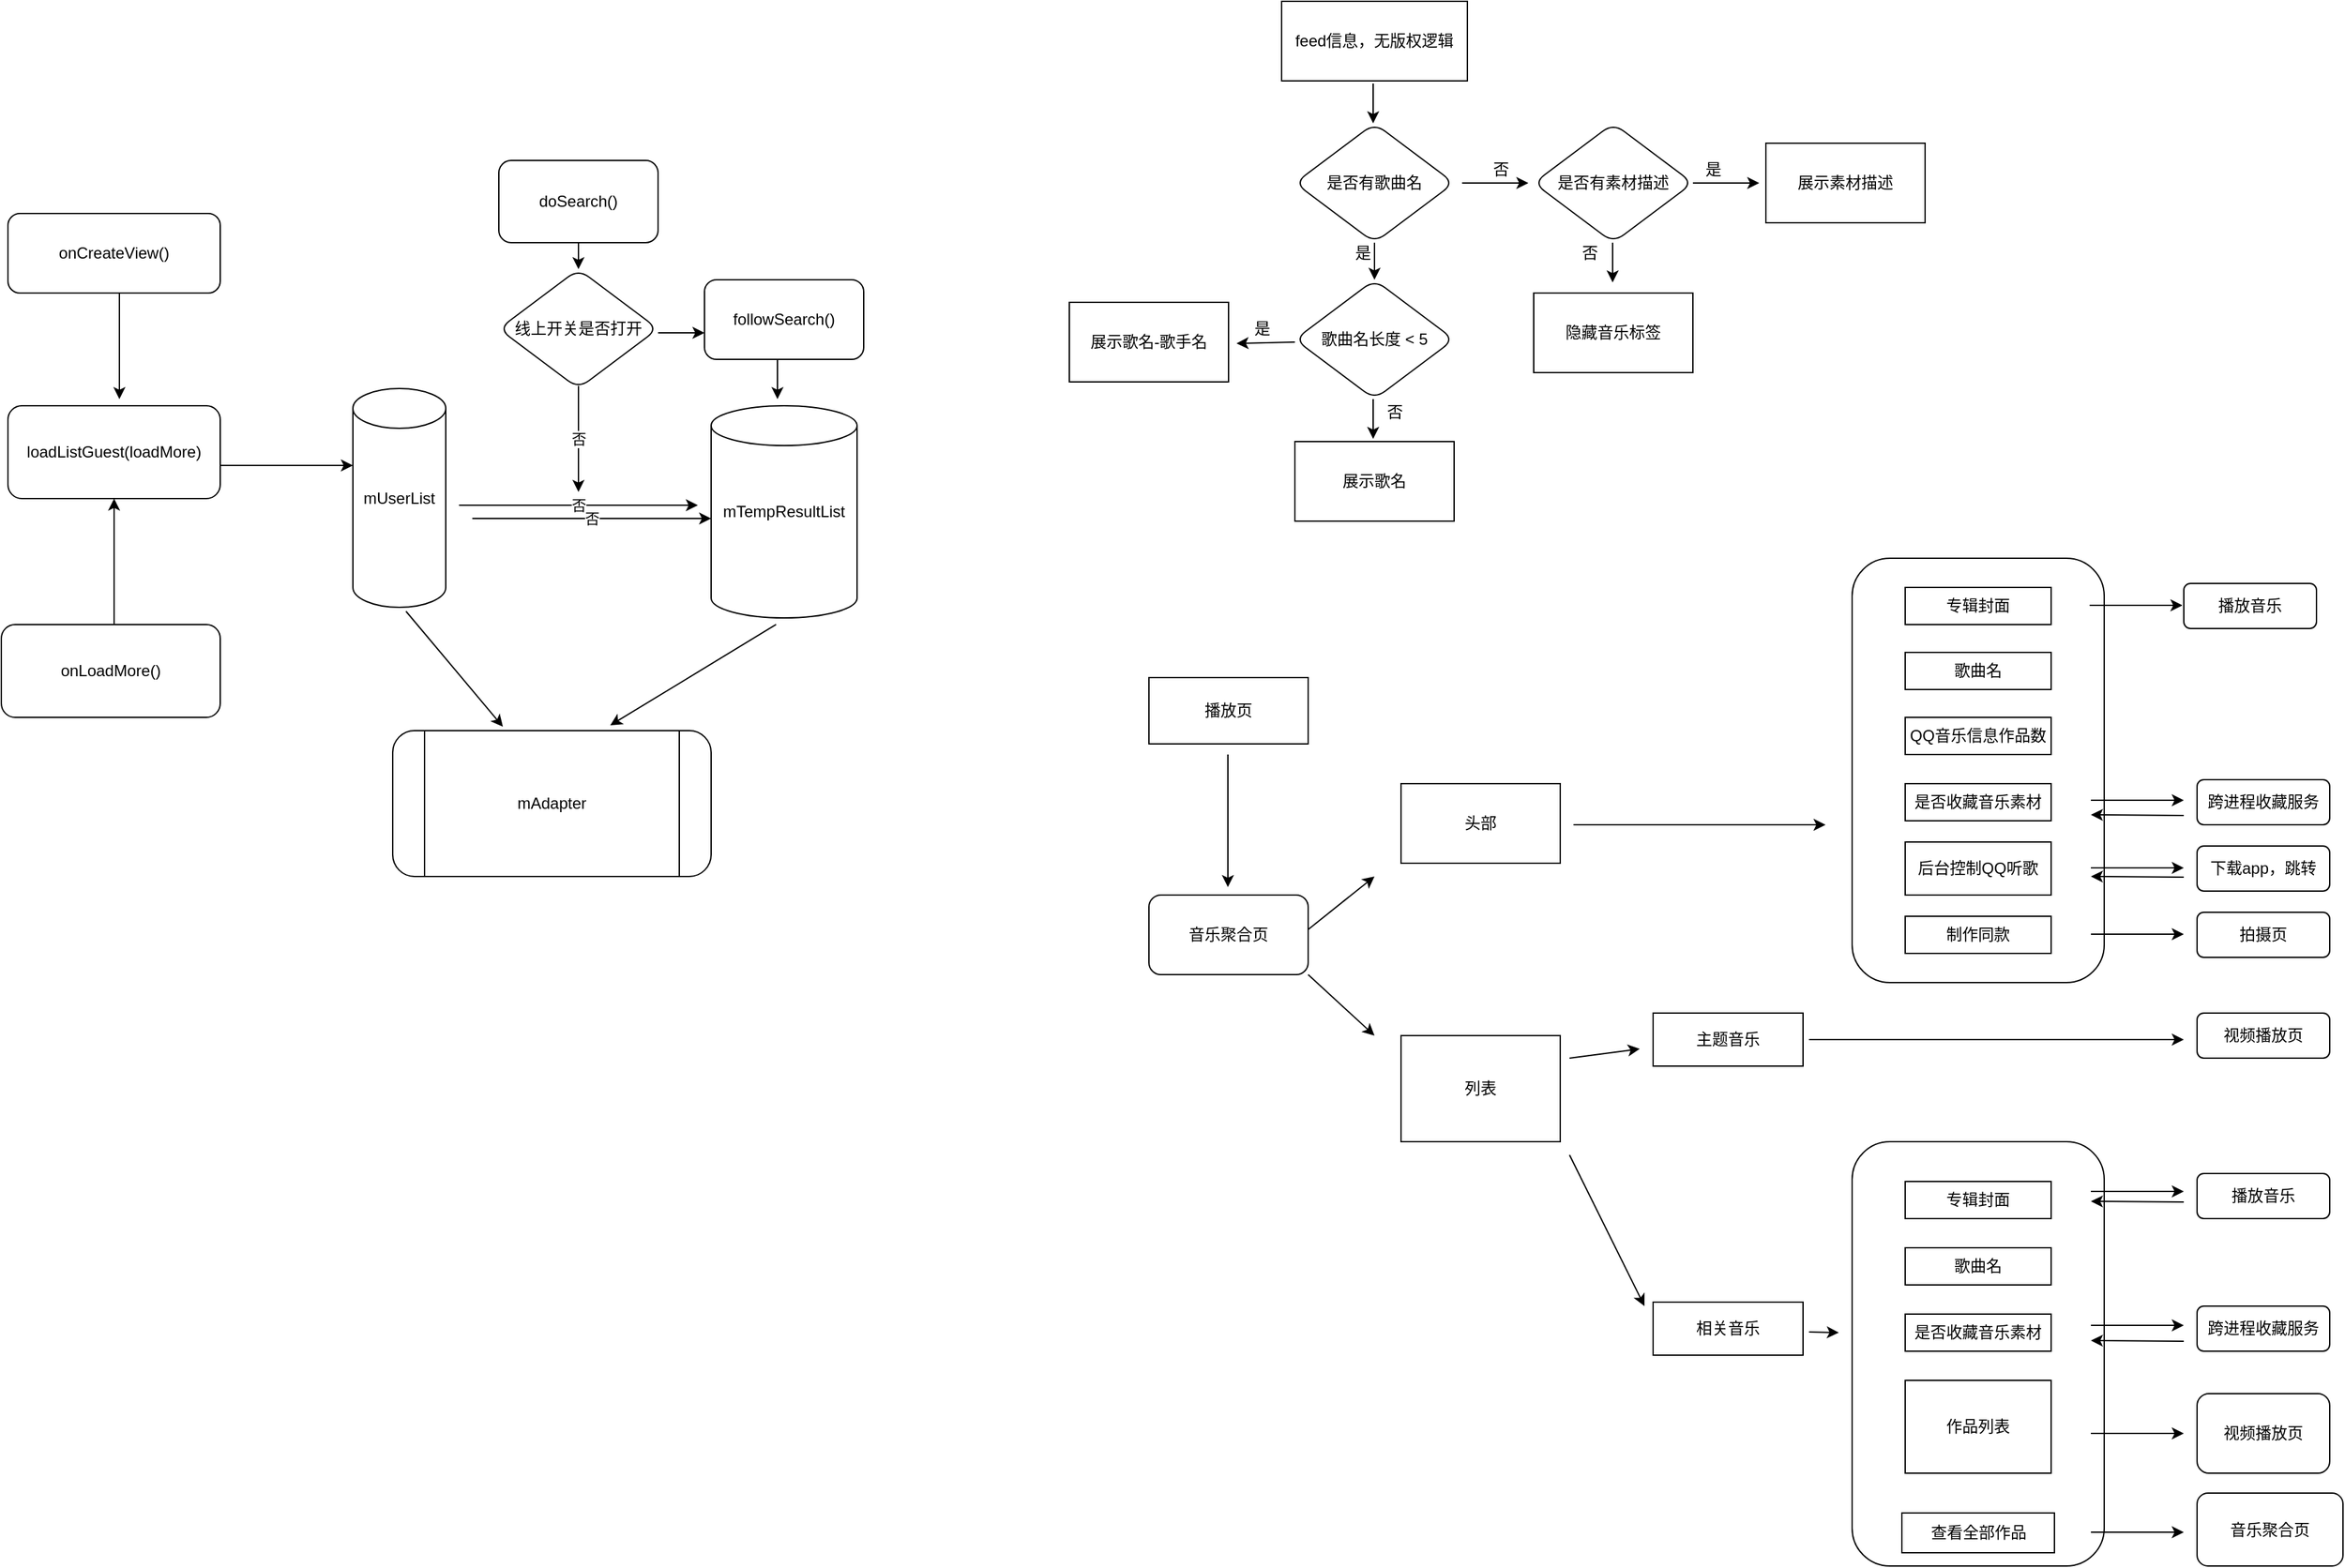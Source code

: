 <mxfile version="14.2.6" type="github">
  <diagram id="C5RBs43oDa-KdzZeNtuy" name="Page-1">
    <mxGraphModel dx="1366" dy="1077" grid="1" gridSize="10" guides="1" tooltips="1" connect="1" arrows="1" fold="1" page="1" pageScale="1" pageWidth="827" pageHeight="1169" math="0" shadow="0">
      <root>
        <mxCell id="WIyWlLk6GJQsqaUBKTNV-0" />
        <mxCell id="WIyWlLk6GJQsqaUBKTNV-1" parent="WIyWlLk6GJQsqaUBKTNV-0" />
        <mxCell id="u4Krdq1TLc-PLypIlkcH-72" value="" style="rounded=1;whiteSpace=wrap;html=1;" vertex="1" parent="WIyWlLk6GJQsqaUBKTNV-1">
          <mxGeometry x="1620" y="1070" width="190" height="320" as="geometry" />
        </mxCell>
        <mxCell id="u4Krdq1TLc-PLypIlkcH-71" value="" style="rounded=1;whiteSpace=wrap;html=1;" vertex="1" parent="WIyWlLk6GJQsqaUBKTNV-1">
          <mxGeometry x="1620" y="630" width="190" height="320" as="geometry" />
        </mxCell>
        <mxCell id="YWnqTMK4vvO137Hc1w3v-5" value="loadListGuest(loadMore)" style="rounded=1;whiteSpace=wrap;html=1;" parent="WIyWlLk6GJQsqaUBKTNV-1" vertex="1">
          <mxGeometry x="230" y="515" width="160" height="70" as="geometry" />
        </mxCell>
        <mxCell id="YWnqTMK4vvO137Hc1w3v-6" value="onCreateView()" style="rounded=1;whiteSpace=wrap;html=1;" parent="WIyWlLk6GJQsqaUBKTNV-1" vertex="1">
          <mxGeometry x="230" y="370" width="160" height="60" as="geometry" />
        </mxCell>
        <mxCell id="YWnqTMK4vvO137Hc1w3v-8" value="onLoadMore()" style="rounded=1;whiteSpace=wrap;html=1;" parent="WIyWlLk6GJQsqaUBKTNV-1" vertex="1">
          <mxGeometry x="225" y="680" width="165" height="70" as="geometry" />
        </mxCell>
        <mxCell id="YWnqTMK4vvO137Hc1w3v-9" value="mUserList" style="shape=cylinder2;whiteSpace=wrap;html=1;boundedLbl=1;backgroundOutline=1;size=15;rounded=1;" parent="WIyWlLk6GJQsqaUBKTNV-1" vertex="1">
          <mxGeometry x="490" y="502" width="70" height="165" as="geometry" />
        </mxCell>
        <mxCell id="YWnqTMK4vvO137Hc1w3v-19" value="mTempResultList" style="shape=cylinder2;whiteSpace=wrap;html=1;boundedLbl=1;backgroundOutline=1;size=15;rounded=1;" parent="WIyWlLk6GJQsqaUBKTNV-1" vertex="1">
          <mxGeometry x="760" y="515" width="110" height="160" as="geometry" />
        </mxCell>
        <mxCell id="YWnqTMK4vvO137Hc1w3v-23" value="mAdapter" style="shape=process;whiteSpace=wrap;html=1;backgroundOutline=1;rounded=1;" parent="WIyWlLk6GJQsqaUBKTNV-1" vertex="1">
          <mxGeometry x="520" y="760" width="240" height="110" as="geometry" />
        </mxCell>
        <mxCell id="YWnqTMK4vvO137Hc1w3v-26" value="" style="endArrow=classic;html=1;entryX=0.683;entryY=-0.036;entryDx=0;entryDy=0;entryPerimeter=0;exitX=0.445;exitY=1.031;exitDx=0;exitDy=0;exitPerimeter=0;" parent="WIyWlLk6GJQsqaUBKTNV-1" source="YWnqTMK4vvO137Hc1w3v-19" target="YWnqTMK4vvO137Hc1w3v-23" edge="1">
          <mxGeometry relative="1" as="geometry">
            <mxPoint x="780" y="610" as="sourcePoint" />
            <mxPoint x="880" y="610" as="targetPoint" />
          </mxGeometry>
        </mxCell>
        <mxCell id="YWnqTMK4vvO137Hc1w3v-54" value="线上开关是否打开" style="rhombus;whiteSpace=wrap;html=1;rounded=1;" parent="WIyWlLk6GJQsqaUBKTNV-1" vertex="1">
          <mxGeometry x="600" y="412" width="120" height="90" as="geometry" />
        </mxCell>
        <mxCell id="YWnqTMK4vvO137Hc1w3v-59" value="followSearch()" style="rounded=1;whiteSpace=wrap;html=1;" parent="WIyWlLk6GJQsqaUBKTNV-1" vertex="1">
          <mxGeometry x="755" y="420" width="120" height="60" as="geometry" />
        </mxCell>
        <mxCell id="YWnqTMK4vvO137Hc1w3v-60" value="&lt;span&gt;doSearch()&lt;/span&gt;" style="rounded=1;whiteSpace=wrap;html=1;" parent="WIyWlLk6GJQsqaUBKTNV-1" vertex="1">
          <mxGeometry x="600" y="330" width="120" height="62" as="geometry" />
        </mxCell>
        <mxCell id="YWnqTMK4vvO137Hc1w3v-61" value="" style="endArrow=classic;html=1;" parent="WIyWlLk6GJQsqaUBKTNV-1" edge="1">
          <mxGeometry relative="1" as="geometry">
            <mxPoint x="390" y="560" as="sourcePoint" />
            <mxPoint x="490" y="560" as="targetPoint" />
          </mxGeometry>
        </mxCell>
        <mxCell id="YWnqTMK4vvO137Hc1w3v-63" value="" style="endArrow=classic;html=1;" parent="WIyWlLk6GJQsqaUBKTNV-1" edge="1">
          <mxGeometry relative="1" as="geometry">
            <mxPoint x="314" y="430" as="sourcePoint" />
            <mxPoint x="314" y="510" as="targetPoint" />
          </mxGeometry>
        </mxCell>
        <mxCell id="YWnqTMK4vvO137Hc1w3v-65" value="" style="endArrow=classic;html=1;entryX=0.5;entryY=1;entryDx=0;entryDy=0;" parent="WIyWlLk6GJQsqaUBKTNV-1" target="YWnqTMK4vvO137Hc1w3v-5" edge="1">
          <mxGeometry relative="1" as="geometry">
            <mxPoint x="310" y="680" as="sourcePoint" />
            <mxPoint x="410" y="680" as="targetPoint" />
          </mxGeometry>
        </mxCell>
        <mxCell id="YWnqTMK4vvO137Hc1w3v-71" value="" style="endArrow=classic;html=1;" parent="WIyWlLk6GJQsqaUBKTNV-1" edge="1">
          <mxGeometry relative="1" as="geometry">
            <mxPoint x="570" y="590" as="sourcePoint" />
            <mxPoint x="750" y="590" as="targetPoint" />
          </mxGeometry>
        </mxCell>
        <mxCell id="YWnqTMK4vvO137Hc1w3v-72" value="否" style="edgeLabel;resizable=0;html=1;align=center;verticalAlign=middle;" parent="YWnqTMK4vvO137Hc1w3v-71" connectable="0" vertex="1">
          <mxGeometry relative="1" as="geometry" />
        </mxCell>
        <mxCell id="YWnqTMK4vvO137Hc1w3v-73" value="" style="endArrow=classic;html=1;" parent="WIyWlLk6GJQsqaUBKTNV-1" edge="1">
          <mxGeometry relative="1" as="geometry">
            <mxPoint x="660" y="500" as="sourcePoint" />
            <mxPoint x="660" y="580" as="targetPoint" />
          </mxGeometry>
        </mxCell>
        <mxCell id="YWnqTMK4vvO137Hc1w3v-74" value="否" style="edgeLabel;resizable=0;html=1;align=center;verticalAlign=middle;" parent="YWnqTMK4vvO137Hc1w3v-73" connectable="0" vertex="1">
          <mxGeometry relative="1" as="geometry" />
        </mxCell>
        <mxCell id="YWnqTMK4vvO137Hc1w3v-75" value="" style="endArrow=classic;html=1;" parent="WIyWlLk6GJQsqaUBKTNV-1" edge="1">
          <mxGeometry relative="1" as="geometry">
            <mxPoint x="720" y="460" as="sourcePoint" />
            <mxPoint x="755" y="460" as="targetPoint" />
          </mxGeometry>
        </mxCell>
        <mxCell id="YWnqTMK4vvO137Hc1w3v-77" value="" style="endArrow=classic;html=1;" parent="WIyWlLk6GJQsqaUBKTNV-1" edge="1">
          <mxGeometry relative="1" as="geometry">
            <mxPoint x="660" y="392" as="sourcePoint" />
            <mxPoint x="660" y="412" as="targetPoint" />
          </mxGeometry>
        </mxCell>
        <mxCell id="YWnqTMK4vvO137Hc1w3v-79" value="" style="endArrow=classic;html=1;entryX=0.346;entryY=-0.027;entryDx=0;entryDy=0;entryPerimeter=0;" parent="WIyWlLk6GJQsqaUBKTNV-1" target="YWnqTMK4vvO137Hc1w3v-23" edge="1">
          <mxGeometry relative="1" as="geometry">
            <mxPoint x="530" y="670" as="sourcePoint" />
            <mxPoint x="630" y="670" as="targetPoint" />
          </mxGeometry>
        </mxCell>
        <mxCell id="YWnqTMK4vvO137Hc1w3v-84" value="" style="endArrow=classic;html=1;" parent="WIyWlLk6GJQsqaUBKTNV-1" edge="1">
          <mxGeometry relative="1" as="geometry">
            <mxPoint x="810" y="480" as="sourcePoint" />
            <mxPoint x="810" y="510" as="targetPoint" />
          </mxGeometry>
        </mxCell>
        <mxCell id="u4Krdq1TLc-PLypIlkcH-4" value="" style="edgeStyle=orthogonalEdgeStyle;rounded=0;orthogonalLoop=1;jettySize=auto;html=1;" edge="1" parent="WIyWlLk6GJQsqaUBKTNV-1" source="u4Krdq1TLc-PLypIlkcH-0" target="u4Krdq1TLc-PLypIlkcH-2">
          <mxGeometry relative="1" as="geometry" />
        </mxCell>
        <mxCell id="u4Krdq1TLc-PLypIlkcH-0" value="是否有歌曲名" style="rhombus;whiteSpace=wrap;html=1;rounded=1;" vertex="1" parent="WIyWlLk6GJQsqaUBKTNV-1">
          <mxGeometry x="1200" y="302" width="120" height="90" as="geometry" />
        </mxCell>
        <mxCell id="u4Krdq1TLc-PLypIlkcH-1" value="feed信息，无版权逻辑" style="rounded=0;whiteSpace=wrap;html=1;" vertex="1" parent="WIyWlLk6GJQsqaUBKTNV-1">
          <mxGeometry x="1190" y="210" width="140" height="60" as="geometry" />
        </mxCell>
        <mxCell id="u4Krdq1TLc-PLypIlkcH-2" value="歌曲名长度 &amp;lt; 5" style="rhombus;whiteSpace=wrap;html=1;rounded=1;" vertex="1" parent="WIyWlLk6GJQsqaUBKTNV-1">
          <mxGeometry x="1200" y="420" width="120" height="90" as="geometry" />
        </mxCell>
        <mxCell id="u4Krdq1TLc-PLypIlkcH-3" value="展示歌名-歌手名" style="whiteSpace=wrap;html=1;" vertex="1" parent="WIyWlLk6GJQsqaUBKTNV-1">
          <mxGeometry x="1030" y="437" width="120" height="60" as="geometry" />
        </mxCell>
        <mxCell id="u4Krdq1TLc-PLypIlkcH-6" value="是" style="text;html=1;align=center;verticalAlign=middle;resizable=0;points=[];autosize=1;" vertex="1" parent="WIyWlLk6GJQsqaUBKTNV-1">
          <mxGeometry x="1236" y="390" width="30" height="20" as="geometry" />
        </mxCell>
        <mxCell id="u4Krdq1TLc-PLypIlkcH-7" value="是否有素材描述" style="rhombus;whiteSpace=wrap;html=1;rounded=1;" vertex="1" parent="WIyWlLk6GJQsqaUBKTNV-1">
          <mxGeometry x="1380" y="302" width="120" height="90" as="geometry" />
        </mxCell>
        <mxCell id="u4Krdq1TLc-PLypIlkcH-8" value="" style="endArrow=classic;html=1;entryX=0;entryY=0.5;entryDx=0;entryDy=0;" edge="1" parent="WIyWlLk6GJQsqaUBKTNV-1">
          <mxGeometry width="50" height="50" relative="1" as="geometry">
            <mxPoint x="1326" y="347" as="sourcePoint" />
            <mxPoint x="1376" y="347" as="targetPoint" />
          </mxGeometry>
        </mxCell>
        <mxCell id="u4Krdq1TLc-PLypIlkcH-9" value="展示素材描述" style="whiteSpace=wrap;html=1;" vertex="1" parent="WIyWlLk6GJQsqaUBKTNV-1">
          <mxGeometry x="1555" y="317" width="120" height="60" as="geometry" />
        </mxCell>
        <mxCell id="u4Krdq1TLc-PLypIlkcH-10" value="隐藏音乐标签" style="whiteSpace=wrap;html=1;" vertex="1" parent="WIyWlLk6GJQsqaUBKTNV-1">
          <mxGeometry x="1380" y="430" width="120" height="60" as="geometry" />
        </mxCell>
        <mxCell id="u4Krdq1TLc-PLypIlkcH-11" value="展示歌名" style="whiteSpace=wrap;html=1;" vertex="1" parent="WIyWlLk6GJQsqaUBKTNV-1">
          <mxGeometry x="1200" y="542" width="120" height="60" as="geometry" />
        </mxCell>
        <mxCell id="u4Krdq1TLc-PLypIlkcH-12" value="否" style="text;html=1;align=center;verticalAlign=middle;resizable=0;points=[];autosize=1;" vertex="1" parent="WIyWlLk6GJQsqaUBKTNV-1">
          <mxGeometry x="1340" y="327" width="30" height="20" as="geometry" />
        </mxCell>
        <mxCell id="u4Krdq1TLc-PLypIlkcH-14" value="" style="endArrow=classic;html=1;exitX=0.5;exitY=1;exitDx=0;exitDy=0;" edge="1" parent="WIyWlLk6GJQsqaUBKTNV-1">
          <mxGeometry width="50" height="50" relative="1" as="geometry">
            <mxPoint x="1439.5" y="392" as="sourcePoint" />
            <mxPoint x="1439.5" y="422" as="targetPoint" />
          </mxGeometry>
        </mxCell>
        <mxCell id="u4Krdq1TLc-PLypIlkcH-15" value="否" style="text;html=1;align=center;verticalAlign=middle;resizable=0;points=[];autosize=1;" vertex="1" parent="WIyWlLk6GJQsqaUBKTNV-1">
          <mxGeometry x="1407" y="390" width="30" height="20" as="geometry" />
        </mxCell>
        <mxCell id="u4Krdq1TLc-PLypIlkcH-16" value="" style="endArrow=classic;html=1;entryX=0;entryY=0.5;entryDx=0;entryDy=0;" edge="1" parent="WIyWlLk6GJQsqaUBKTNV-1">
          <mxGeometry width="50" height="50" relative="1" as="geometry">
            <mxPoint x="1500" y="347" as="sourcePoint" />
            <mxPoint x="1550" y="347" as="targetPoint" />
          </mxGeometry>
        </mxCell>
        <mxCell id="u4Krdq1TLc-PLypIlkcH-17" value="是" style="text;html=1;align=center;verticalAlign=middle;resizable=0;points=[];autosize=1;" vertex="1" parent="WIyWlLk6GJQsqaUBKTNV-1">
          <mxGeometry x="1160" y="447" width="30" height="20" as="geometry" />
        </mxCell>
        <mxCell id="u4Krdq1TLc-PLypIlkcH-18" value="" style="endArrow=classic;html=1;entryX=-0.133;entryY=1.05;entryDx=0;entryDy=0;entryPerimeter=0;" edge="1" parent="WIyWlLk6GJQsqaUBKTNV-1" target="u4Krdq1TLc-PLypIlkcH-17">
          <mxGeometry width="50" height="50" relative="1" as="geometry">
            <mxPoint x="1200" y="467" as="sourcePoint" />
            <mxPoint x="1250" y="417" as="targetPoint" />
          </mxGeometry>
        </mxCell>
        <mxCell id="u4Krdq1TLc-PLypIlkcH-21" value="否" style="text;html=1;align=center;verticalAlign=middle;resizable=0;points=[];autosize=1;" vertex="1" parent="WIyWlLk6GJQsqaUBKTNV-1">
          <mxGeometry x="1260" y="510" width="30" height="20" as="geometry" />
        </mxCell>
        <mxCell id="u4Krdq1TLc-PLypIlkcH-23" value="" style="endArrow=classic;html=1;exitX=0.5;exitY=1;exitDx=0;exitDy=0;" edge="1" parent="WIyWlLk6GJQsqaUBKTNV-1">
          <mxGeometry width="50" height="50" relative="1" as="geometry">
            <mxPoint x="1259" y="510" as="sourcePoint" />
            <mxPoint x="1259" y="540" as="targetPoint" />
          </mxGeometry>
        </mxCell>
        <mxCell id="u4Krdq1TLc-PLypIlkcH-25" value="" style="endArrow=classic;html=1;exitX=0.5;exitY=1;exitDx=0;exitDy=0;" edge="1" parent="WIyWlLk6GJQsqaUBKTNV-1">
          <mxGeometry width="50" height="50" relative="1" as="geometry">
            <mxPoint x="1259" y="272" as="sourcePoint" />
            <mxPoint x="1259" y="302" as="targetPoint" />
          </mxGeometry>
        </mxCell>
        <mxCell id="u4Krdq1TLc-PLypIlkcH-26" value="是" style="text;html=1;align=center;verticalAlign=middle;resizable=0;points=[];autosize=1;" vertex="1" parent="WIyWlLk6GJQsqaUBKTNV-1">
          <mxGeometry x="1500" y="327" width="30" height="20" as="geometry" />
        </mxCell>
        <mxCell id="u4Krdq1TLc-PLypIlkcH-27" value="播放页" style="rounded=0;whiteSpace=wrap;html=1;" vertex="1" parent="WIyWlLk6GJQsqaUBKTNV-1">
          <mxGeometry x="1090" y="720" width="120" height="50" as="geometry" />
        </mxCell>
        <mxCell id="u4Krdq1TLc-PLypIlkcH-28" value="音乐聚合页" style="rounded=1;whiteSpace=wrap;html=1;" vertex="1" parent="WIyWlLk6GJQsqaUBKTNV-1">
          <mxGeometry x="1090" y="884" width="120" height="60" as="geometry" />
        </mxCell>
        <mxCell id="u4Krdq1TLc-PLypIlkcH-29" value="头部" style="rounded=0;whiteSpace=wrap;html=1;" vertex="1" parent="WIyWlLk6GJQsqaUBKTNV-1">
          <mxGeometry x="1280" y="800" width="120" height="60" as="geometry" />
        </mxCell>
        <mxCell id="u4Krdq1TLc-PLypIlkcH-31" value="列表" style="rounded=0;whiteSpace=wrap;html=1;" vertex="1" parent="WIyWlLk6GJQsqaUBKTNV-1">
          <mxGeometry x="1280" y="990" width="120" height="80" as="geometry" />
        </mxCell>
        <mxCell id="u4Krdq1TLc-PLypIlkcH-32" value="专辑封面" style="rounded=0;whiteSpace=wrap;html=1;" vertex="1" parent="WIyWlLk6GJQsqaUBKTNV-1">
          <mxGeometry x="1660" y="652" width="110" height="28" as="geometry" />
        </mxCell>
        <mxCell id="u4Krdq1TLc-PLypIlkcH-33" value="歌曲名" style="rounded=0;whiteSpace=wrap;html=1;" vertex="1" parent="WIyWlLk6GJQsqaUBKTNV-1">
          <mxGeometry x="1660" y="701" width="110" height="28" as="geometry" />
        </mxCell>
        <mxCell id="u4Krdq1TLc-PLypIlkcH-34" value="QQ音乐信息作品数" style="rounded=0;whiteSpace=wrap;html=1;" vertex="1" parent="WIyWlLk6GJQsqaUBKTNV-1">
          <mxGeometry x="1660" y="750" width="110" height="28" as="geometry" />
        </mxCell>
        <mxCell id="u4Krdq1TLc-PLypIlkcH-35" value="是否收藏音乐素材" style="rounded=0;whiteSpace=wrap;html=1;" vertex="1" parent="WIyWlLk6GJQsqaUBKTNV-1">
          <mxGeometry x="1660" y="800" width="110" height="28" as="geometry" />
        </mxCell>
        <mxCell id="u4Krdq1TLc-PLypIlkcH-36" value="后台控制QQ听歌" style="rounded=0;whiteSpace=wrap;html=1;" vertex="1" parent="WIyWlLk6GJQsqaUBKTNV-1">
          <mxGeometry x="1660" y="844" width="110" height="40" as="geometry" />
        </mxCell>
        <mxCell id="u4Krdq1TLc-PLypIlkcH-37" value="制作同款" style="rounded=0;whiteSpace=wrap;html=1;" vertex="1" parent="WIyWlLk6GJQsqaUBKTNV-1">
          <mxGeometry x="1660" y="900" width="110" height="28" as="geometry" />
        </mxCell>
        <mxCell id="u4Krdq1TLc-PLypIlkcH-40" value="拍摄页" style="rounded=1;whiteSpace=wrap;html=1;" vertex="1" parent="WIyWlLk6GJQsqaUBKTNV-1">
          <mxGeometry x="1880" y="897" width="100" height="34" as="geometry" />
        </mxCell>
        <mxCell id="u4Krdq1TLc-PLypIlkcH-41" value="播放音乐" style="rounded=1;whiteSpace=wrap;html=1;" vertex="1" parent="WIyWlLk6GJQsqaUBKTNV-1">
          <mxGeometry x="1870" y="649" width="100" height="34" as="geometry" />
        </mxCell>
        <mxCell id="u4Krdq1TLc-PLypIlkcH-42" value="跨进程收藏服务" style="rounded=1;whiteSpace=wrap;html=1;" vertex="1" parent="WIyWlLk6GJQsqaUBKTNV-1">
          <mxGeometry x="1880" y="797" width="100" height="34" as="geometry" />
        </mxCell>
        <mxCell id="u4Krdq1TLc-PLypIlkcH-43" value="下载app，跳转" style="rounded=1;whiteSpace=wrap;html=1;" vertex="1" parent="WIyWlLk6GJQsqaUBKTNV-1">
          <mxGeometry x="1880" y="847" width="100" height="34" as="geometry" />
        </mxCell>
        <mxCell id="u4Krdq1TLc-PLypIlkcH-44" value="相关音乐" style="rounded=0;whiteSpace=wrap;html=1;" vertex="1" parent="WIyWlLk6GJQsqaUBKTNV-1">
          <mxGeometry x="1470" y="1191" width="113" height="40" as="geometry" />
        </mxCell>
        <mxCell id="u4Krdq1TLc-PLypIlkcH-45" value="主题音乐" style="rounded=0;whiteSpace=wrap;html=1;" vertex="1" parent="WIyWlLk6GJQsqaUBKTNV-1">
          <mxGeometry x="1470" y="973" width="113" height="40" as="geometry" />
        </mxCell>
        <mxCell id="u4Krdq1TLc-PLypIlkcH-46" value="视频播放页" style="rounded=1;whiteSpace=wrap;html=1;" vertex="1" parent="WIyWlLk6GJQsqaUBKTNV-1">
          <mxGeometry x="1880" y="973" width="100" height="34" as="geometry" />
        </mxCell>
        <mxCell id="u4Krdq1TLc-PLypIlkcH-47" value="专辑封面" style="rounded=0;whiteSpace=wrap;html=1;" vertex="1" parent="WIyWlLk6GJQsqaUBKTNV-1">
          <mxGeometry x="1660" y="1100" width="110" height="28" as="geometry" />
        </mxCell>
        <mxCell id="u4Krdq1TLc-PLypIlkcH-49" value="歌曲名" style="rounded=0;whiteSpace=wrap;html=1;" vertex="1" parent="WIyWlLk6GJQsqaUBKTNV-1">
          <mxGeometry x="1660" y="1150" width="110" height="28" as="geometry" />
        </mxCell>
        <mxCell id="u4Krdq1TLc-PLypIlkcH-50" value="是否收藏音乐素材" style="rounded=0;whiteSpace=wrap;html=1;" vertex="1" parent="WIyWlLk6GJQsqaUBKTNV-1">
          <mxGeometry x="1660" y="1200" width="110" height="28" as="geometry" />
        </mxCell>
        <mxCell id="u4Krdq1TLc-PLypIlkcH-51" value="作品列表" style="rounded=0;whiteSpace=wrap;html=1;" vertex="1" parent="WIyWlLk6GJQsqaUBKTNV-1">
          <mxGeometry x="1660" y="1250" width="110" height="70" as="geometry" />
        </mxCell>
        <mxCell id="u4Krdq1TLc-PLypIlkcH-53" value="查看全部作品" style="rounded=0;whiteSpace=wrap;html=1;" vertex="1" parent="WIyWlLk6GJQsqaUBKTNV-1">
          <mxGeometry x="1657.5" y="1350" width="115" height="30" as="geometry" />
        </mxCell>
        <mxCell id="u4Krdq1TLc-PLypIlkcH-54" value="播放音乐" style="rounded=1;whiteSpace=wrap;html=1;" vertex="1" parent="WIyWlLk6GJQsqaUBKTNV-1">
          <mxGeometry x="1880" y="1094" width="100" height="34" as="geometry" />
        </mxCell>
        <mxCell id="u4Krdq1TLc-PLypIlkcH-55" value="跨进程收藏服务" style="rounded=1;whiteSpace=wrap;html=1;" vertex="1" parent="WIyWlLk6GJQsqaUBKTNV-1">
          <mxGeometry x="1880" y="1194" width="100" height="34" as="geometry" />
        </mxCell>
        <mxCell id="u4Krdq1TLc-PLypIlkcH-56" value="音乐聚合页" style="rounded=1;whiteSpace=wrap;html=1;" vertex="1" parent="WIyWlLk6GJQsqaUBKTNV-1">
          <mxGeometry x="1880" y="1335" width="110" height="55" as="geometry" />
        </mxCell>
        <mxCell id="u4Krdq1TLc-PLypIlkcH-58" value="" style="endArrow=classic;html=1;exitX=0.5;exitY=1;exitDx=0;exitDy=0;" edge="1" parent="WIyWlLk6GJQsqaUBKTNV-1">
          <mxGeometry width="50" height="50" relative="1" as="geometry">
            <mxPoint x="1149.5" y="778" as="sourcePoint" />
            <mxPoint x="1149.5" y="878" as="targetPoint" />
          </mxGeometry>
        </mxCell>
        <mxCell id="u4Krdq1TLc-PLypIlkcH-59" value="" style="endArrow=classic;html=1;" edge="1" parent="WIyWlLk6GJQsqaUBKTNV-1">
          <mxGeometry width="50" height="50" relative="1" as="geometry">
            <mxPoint x="1210" y="910" as="sourcePoint" />
            <mxPoint x="1260" y="870" as="targetPoint" />
          </mxGeometry>
        </mxCell>
        <mxCell id="u4Krdq1TLc-PLypIlkcH-60" value="" style="endArrow=classic;html=1;" edge="1" parent="WIyWlLk6GJQsqaUBKTNV-1">
          <mxGeometry width="50" height="50" relative="1" as="geometry">
            <mxPoint x="1210" y="944" as="sourcePoint" />
            <mxPoint x="1260" y="990" as="targetPoint" />
          </mxGeometry>
        </mxCell>
        <mxCell id="u4Krdq1TLc-PLypIlkcH-61" value="" style="endArrow=classic;html=1;" edge="1" parent="WIyWlLk6GJQsqaUBKTNV-1">
          <mxGeometry relative="1" as="geometry">
            <mxPoint x="580" y="600" as="sourcePoint" />
            <mxPoint x="760" y="600" as="targetPoint" />
          </mxGeometry>
        </mxCell>
        <mxCell id="u4Krdq1TLc-PLypIlkcH-62" value="否" style="edgeLabel;resizable=0;html=1;align=center;verticalAlign=middle;" connectable="0" vertex="1" parent="u4Krdq1TLc-PLypIlkcH-61">
          <mxGeometry relative="1" as="geometry" />
        </mxCell>
        <mxCell id="u4Krdq1TLc-PLypIlkcH-73" value="视频播放页" style="rounded=1;whiteSpace=wrap;html=1;" vertex="1" parent="WIyWlLk6GJQsqaUBKTNV-1">
          <mxGeometry x="1880" y="1260" width="100" height="60" as="geometry" />
        </mxCell>
        <mxCell id="u4Krdq1TLc-PLypIlkcH-74" value="" style="endArrow=classic;html=1;" edge="1" parent="WIyWlLk6GJQsqaUBKTNV-1">
          <mxGeometry width="50" height="50" relative="1" as="geometry">
            <mxPoint x="1799" y="665.5" as="sourcePoint" />
            <mxPoint x="1869" y="665.5" as="targetPoint" />
          </mxGeometry>
        </mxCell>
        <mxCell id="u4Krdq1TLc-PLypIlkcH-75" value="" style="endArrow=classic;html=1;" edge="1" parent="WIyWlLk6GJQsqaUBKTNV-1">
          <mxGeometry width="50" height="50" relative="1" as="geometry">
            <mxPoint x="1800" y="913.5" as="sourcePoint" />
            <mxPoint x="1870" y="913.5" as="targetPoint" />
          </mxGeometry>
        </mxCell>
        <mxCell id="u4Krdq1TLc-PLypIlkcH-76" value="" style="endArrow=classic;html=1;" edge="1" parent="WIyWlLk6GJQsqaUBKTNV-1">
          <mxGeometry width="50" height="50" relative="1" as="geometry">
            <mxPoint x="1800" y="863.5" as="sourcePoint" />
            <mxPoint x="1870" y="863.5" as="targetPoint" />
          </mxGeometry>
        </mxCell>
        <mxCell id="u4Krdq1TLc-PLypIlkcH-77" value="" style="endArrow=classic;html=1;" edge="1" parent="WIyWlLk6GJQsqaUBKTNV-1">
          <mxGeometry width="50" height="50" relative="1" as="geometry">
            <mxPoint x="1800" y="812.5" as="sourcePoint" />
            <mxPoint x="1870" y="812.5" as="targetPoint" />
          </mxGeometry>
        </mxCell>
        <mxCell id="u4Krdq1TLc-PLypIlkcH-78" value="" style="endArrow=classic;html=1;" edge="1" parent="WIyWlLk6GJQsqaUBKTNV-1">
          <mxGeometry width="50" height="50" relative="1" as="geometry">
            <mxPoint x="1800" y="1107.5" as="sourcePoint" />
            <mxPoint x="1870" y="1107.5" as="targetPoint" />
          </mxGeometry>
        </mxCell>
        <mxCell id="u4Krdq1TLc-PLypIlkcH-79" value="" style="endArrow=classic;html=1;" edge="1" parent="WIyWlLk6GJQsqaUBKTNV-1">
          <mxGeometry width="50" height="50" relative="1" as="geometry">
            <mxPoint x="1587.5" y="993" as="sourcePoint" />
            <mxPoint x="1870" y="993" as="targetPoint" />
          </mxGeometry>
        </mxCell>
        <mxCell id="u4Krdq1TLc-PLypIlkcH-80" value="" style="endArrow=classic;html=1;" edge="1" parent="WIyWlLk6GJQsqaUBKTNV-1">
          <mxGeometry width="50" height="50" relative="1" as="geometry">
            <mxPoint x="1800" y="1364.5" as="sourcePoint" />
            <mxPoint x="1870" y="1364.5" as="targetPoint" />
          </mxGeometry>
        </mxCell>
        <mxCell id="u4Krdq1TLc-PLypIlkcH-81" value="" style="endArrow=classic;html=1;" edge="1" parent="WIyWlLk6GJQsqaUBKTNV-1">
          <mxGeometry width="50" height="50" relative="1" as="geometry">
            <mxPoint x="1800" y="1290" as="sourcePoint" />
            <mxPoint x="1870" y="1290" as="targetPoint" />
          </mxGeometry>
        </mxCell>
        <mxCell id="u4Krdq1TLc-PLypIlkcH-82" value="" style="endArrow=classic;html=1;" edge="1" parent="WIyWlLk6GJQsqaUBKTNV-1">
          <mxGeometry width="50" height="50" relative="1" as="geometry">
            <mxPoint x="1800" y="1208.5" as="sourcePoint" />
            <mxPoint x="1870" y="1208.5" as="targetPoint" />
          </mxGeometry>
        </mxCell>
        <mxCell id="u4Krdq1TLc-PLypIlkcH-83" value="" style="endArrow=classic;html=1;" edge="1" parent="WIyWlLk6GJQsqaUBKTNV-1">
          <mxGeometry relative="1" as="geometry">
            <mxPoint x="1410" y="831" as="sourcePoint" />
            <mxPoint x="1600" y="831" as="targetPoint" />
          </mxGeometry>
        </mxCell>
        <mxCell id="u4Krdq1TLc-PLypIlkcH-84" value="" style="endArrow=classic;html=1;" edge="1" parent="WIyWlLk6GJQsqaUBKTNV-1">
          <mxGeometry relative="1" as="geometry">
            <mxPoint x="1407" y="1007" as="sourcePoint" />
            <mxPoint x="1460" y="1000" as="targetPoint" />
          </mxGeometry>
        </mxCell>
        <mxCell id="u4Krdq1TLc-PLypIlkcH-85" value="" style="endArrow=classic;html=1;" edge="1" parent="WIyWlLk6GJQsqaUBKTNV-1">
          <mxGeometry relative="1" as="geometry">
            <mxPoint x="1407" y="1080" as="sourcePoint" />
            <mxPoint x="1463.5" y="1194" as="targetPoint" />
          </mxGeometry>
        </mxCell>
        <mxCell id="u4Krdq1TLc-PLypIlkcH-86" value="" style="endArrow=classic;html=1;" edge="1" parent="WIyWlLk6GJQsqaUBKTNV-1">
          <mxGeometry relative="1" as="geometry">
            <mxPoint x="1587.5" y="1213.5" as="sourcePoint" />
            <mxPoint x="1610" y="1214" as="targetPoint" />
          </mxGeometry>
        </mxCell>
        <mxCell id="u4Krdq1TLc-PLypIlkcH-87" value="" style="endArrow=classic;html=1;entryX=-0.133;entryY=1.05;entryDx=0;entryDy=0;entryPerimeter=0;" edge="1" parent="WIyWlLk6GJQsqaUBKTNV-1">
          <mxGeometry width="50" height="50" relative="1" as="geometry">
            <mxPoint x="1870" y="824" as="sourcePoint" />
            <mxPoint x="1800.0" y="823.5" as="targetPoint" />
          </mxGeometry>
        </mxCell>
        <mxCell id="u4Krdq1TLc-PLypIlkcH-89" value="" style="endArrow=classic;html=1;entryX=-0.133;entryY=1.05;entryDx=0;entryDy=0;entryPerimeter=0;" edge="1" parent="WIyWlLk6GJQsqaUBKTNV-1">
          <mxGeometry width="50" height="50" relative="1" as="geometry">
            <mxPoint x="1870" y="1220.5" as="sourcePoint" />
            <mxPoint x="1800" y="1220" as="targetPoint" />
          </mxGeometry>
        </mxCell>
        <mxCell id="u4Krdq1TLc-PLypIlkcH-90" value="" style="endArrow=classic;html=1;entryX=-0.133;entryY=1.05;entryDx=0;entryDy=0;entryPerimeter=0;" edge="1" parent="WIyWlLk6GJQsqaUBKTNV-1">
          <mxGeometry width="50" height="50" relative="1" as="geometry">
            <mxPoint x="1870" y="870.5" as="sourcePoint" />
            <mxPoint x="1800" y="870" as="targetPoint" />
          </mxGeometry>
        </mxCell>
        <mxCell id="u4Krdq1TLc-PLypIlkcH-91" value="" style="endArrow=classic;html=1;entryX=-0.133;entryY=1.05;entryDx=0;entryDy=0;entryPerimeter=0;" edge="1" parent="WIyWlLk6GJQsqaUBKTNV-1">
          <mxGeometry width="50" height="50" relative="1" as="geometry">
            <mxPoint x="1870" y="1115.5" as="sourcePoint" />
            <mxPoint x="1800" y="1115" as="targetPoint" />
          </mxGeometry>
        </mxCell>
      </root>
    </mxGraphModel>
  </diagram>
</mxfile>
